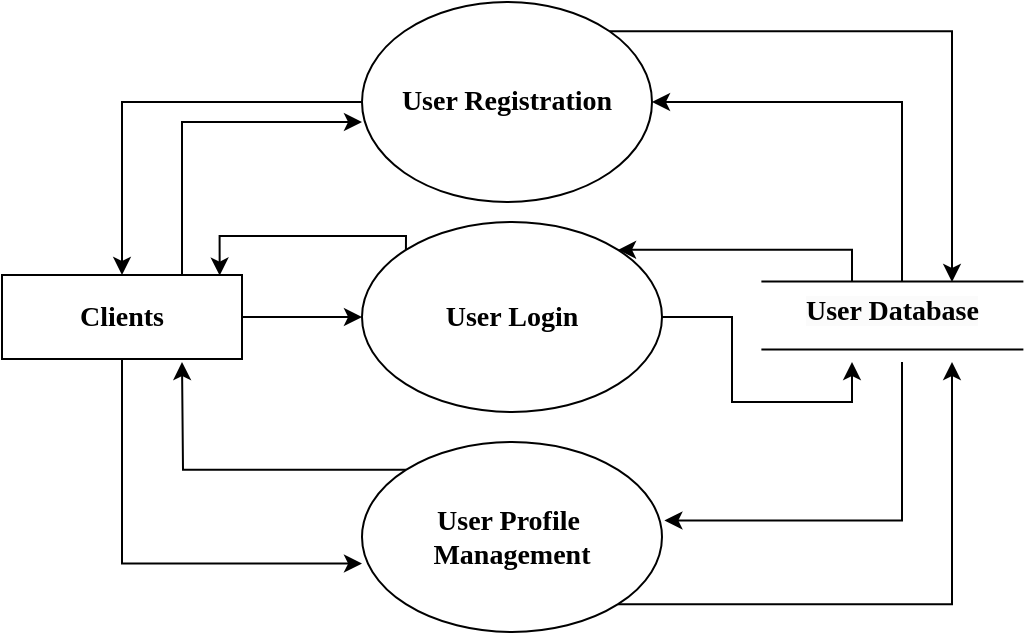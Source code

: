 <mxfile version="26.0.6">
  <diagram name="Page-1" id="oOnUDYet67SNyl4n0U7W">
    <mxGraphModel dx="1050" dy="562" grid="1" gridSize="10" guides="1" tooltips="1" connect="1" arrows="1" fold="1" page="1" pageScale="1" pageWidth="850" pageHeight="1100" math="0" shadow="0">
      <root>
        <mxCell id="0" />
        <mxCell id="1" parent="0" />
        <mxCell id="A64FUQjrGfB-0dtbxXoB-35" style="edgeStyle=orthogonalEdgeStyle;rounded=0;orthogonalLoop=1;jettySize=auto;html=1;entryX=0.5;entryY=0;entryDx=0;entryDy=0;" edge="1" parent="1" source="A64FUQjrGfB-0dtbxXoB-2" target="A64FUQjrGfB-0dtbxXoB-32">
          <mxGeometry relative="1" as="geometry" />
        </mxCell>
        <mxCell id="A64FUQjrGfB-0dtbxXoB-44" style="edgeStyle=orthogonalEdgeStyle;rounded=0;orthogonalLoop=1;jettySize=auto;html=1;exitX=1;exitY=0;exitDx=0;exitDy=0;entryX=0.75;entryY=0;entryDx=0;entryDy=0;" edge="1" parent="1" source="A64FUQjrGfB-0dtbxXoB-2" target="A64FUQjrGfB-0dtbxXoB-34">
          <mxGeometry relative="1" as="geometry" />
        </mxCell>
        <mxCell id="A64FUQjrGfB-0dtbxXoB-2" value="&lt;b style=&quot;font-family: &amp;quot;Times New Roman&amp;quot;; font-size: 14px;&quot;&gt;User Registration&lt;/b&gt;" style="ellipse;whiteSpace=wrap;html=1;" vertex="1" parent="1">
          <mxGeometry x="370" y="150" width="145" height="100" as="geometry" />
        </mxCell>
        <mxCell id="A64FUQjrGfB-0dtbxXoB-41" style="edgeStyle=orthogonalEdgeStyle;rounded=0;orthogonalLoop=1;jettySize=auto;html=1;exitX=0;exitY=0;exitDx=0;exitDy=0;" edge="1" parent="1" source="A64FUQjrGfB-0dtbxXoB-3">
          <mxGeometry relative="1" as="geometry">
            <mxPoint x="280" y="330" as="targetPoint" />
          </mxGeometry>
        </mxCell>
        <mxCell id="A64FUQjrGfB-0dtbxXoB-56" style="edgeStyle=orthogonalEdgeStyle;rounded=0;orthogonalLoop=1;jettySize=auto;html=1;exitX=1;exitY=1;exitDx=0;exitDy=0;entryX=0.75;entryY=1;entryDx=0;entryDy=0;" edge="1" parent="1" source="A64FUQjrGfB-0dtbxXoB-3" target="A64FUQjrGfB-0dtbxXoB-34">
          <mxGeometry relative="1" as="geometry" />
        </mxCell>
        <mxCell id="A64FUQjrGfB-0dtbxXoB-3" value="&lt;b style=&quot;font-family: &amp;quot;Times New Roman&amp;quot;; font-size: 14px;&quot;&gt;User Profile&amp;nbsp;&lt;/b&gt;&lt;div&gt;&lt;b style=&quot;font-family: &amp;quot;Times New Roman&amp;quot;; font-size: 14px;&quot;&gt;Management&lt;/b&gt;&lt;/div&gt;" style="ellipse;whiteSpace=wrap;html=1;" vertex="1" parent="1">
          <mxGeometry x="370" y="370" width="150" height="95" as="geometry" />
        </mxCell>
        <mxCell id="A64FUQjrGfB-0dtbxXoB-53" style="edgeStyle=orthogonalEdgeStyle;rounded=0;orthogonalLoop=1;jettySize=auto;html=1;entryX=0.25;entryY=1;entryDx=0;entryDy=0;" edge="1" parent="1" source="A64FUQjrGfB-0dtbxXoB-4" target="A64FUQjrGfB-0dtbxXoB-34">
          <mxGeometry relative="1" as="geometry">
            <Array as="points">
              <mxPoint x="555" y="308" />
              <mxPoint x="555" y="350" />
              <mxPoint x="615" y="350" />
            </Array>
          </mxGeometry>
        </mxCell>
        <mxCell id="A64FUQjrGfB-0dtbxXoB-4" value="&lt;b style=&quot;font-family: &amp;quot;Times New Roman&amp;quot;; font-size: 14px;&quot;&gt;User Login&lt;/b&gt;" style="ellipse;whiteSpace=wrap;html=1;" vertex="1" parent="1">
          <mxGeometry x="370" y="260" width="150" height="95" as="geometry" />
        </mxCell>
        <mxCell id="A64FUQjrGfB-0dtbxXoB-38" style="edgeStyle=orthogonalEdgeStyle;rounded=0;orthogonalLoop=1;jettySize=auto;html=1;entryX=0;entryY=0.5;entryDx=0;entryDy=0;" edge="1" parent="1" source="A64FUQjrGfB-0dtbxXoB-32" target="A64FUQjrGfB-0dtbxXoB-4">
          <mxGeometry relative="1" as="geometry" />
        </mxCell>
        <mxCell id="A64FUQjrGfB-0dtbxXoB-32" value="&lt;font face=&quot;Times New Roman&quot;&gt;&lt;span style=&quot;font-size: 14px;&quot;&gt;&lt;b&gt;Clients&lt;/b&gt;&lt;/span&gt;&lt;/font&gt;" style="rounded=0;whiteSpace=wrap;html=1;" vertex="1" parent="1">
          <mxGeometry x="190" y="286.5" width="120" height="42" as="geometry" />
        </mxCell>
        <mxCell id="A64FUQjrGfB-0dtbxXoB-33" value="" style="shape=partialRectangle;whiteSpace=wrap;html=1;top=0;bottom=0;fillColor=none;rotation=-90;" vertex="1" parent="1">
          <mxGeometry x="618.25" y="241.75" width="33.88" height="130" as="geometry" />
        </mxCell>
        <mxCell id="A64FUQjrGfB-0dtbxXoB-42" style="edgeStyle=orthogonalEdgeStyle;rounded=0;orthogonalLoop=1;jettySize=auto;html=1;entryX=1;entryY=0.5;entryDx=0;entryDy=0;" edge="1" parent="1" source="A64FUQjrGfB-0dtbxXoB-34" target="A64FUQjrGfB-0dtbxXoB-2">
          <mxGeometry relative="1" as="geometry">
            <Array as="points">
              <mxPoint x="640" y="200" />
            </Array>
          </mxGeometry>
        </mxCell>
        <mxCell id="A64FUQjrGfB-0dtbxXoB-47" style="edgeStyle=orthogonalEdgeStyle;rounded=0;orthogonalLoop=1;jettySize=auto;html=1;exitX=0.25;exitY=0;exitDx=0;exitDy=0;entryX=1;entryY=0;entryDx=0;entryDy=0;" edge="1" parent="1" source="A64FUQjrGfB-0dtbxXoB-34" target="A64FUQjrGfB-0dtbxXoB-4">
          <mxGeometry relative="1" as="geometry">
            <Array as="points">
              <mxPoint x="615" y="274" />
            </Array>
          </mxGeometry>
        </mxCell>
        <mxCell id="A64FUQjrGfB-0dtbxXoB-34" value="&lt;b style=&quot;forced-color-adjust: none; color: rgb(0, 0, 0); font-style: normal; font-variant-ligatures: normal; font-variant-caps: normal; letter-spacing: normal; orphans: 2; text-align: center; text-indent: 0px; text-transform: none; widows: 2; word-spacing: 0px; -webkit-text-stroke-width: 0px; white-space: normal; background-color: rgb(251, 251, 251); text-decoration-thickness: initial; text-decoration-style: initial; text-decoration-color: initial; font-family: &amp;quot;Times New Roman&amp;quot;; font-size: 14px;&quot;&gt;User Database&lt;/b&gt;" style="text;whiteSpace=wrap;html=1;" vertex="1" parent="1">
          <mxGeometry x="590" y="290" width="100" height="40" as="geometry" />
        </mxCell>
        <mxCell id="A64FUQjrGfB-0dtbxXoB-37" style="edgeStyle=orthogonalEdgeStyle;rounded=0;orthogonalLoop=1;jettySize=auto;html=1;exitX=0.75;exitY=0;exitDx=0;exitDy=0;entryX=0;entryY=0.6;entryDx=0;entryDy=0;entryPerimeter=0;" edge="1" parent="1" source="A64FUQjrGfB-0dtbxXoB-32" target="A64FUQjrGfB-0dtbxXoB-2">
          <mxGeometry relative="1" as="geometry" />
        </mxCell>
        <mxCell id="A64FUQjrGfB-0dtbxXoB-39" style="edgeStyle=orthogonalEdgeStyle;rounded=0;orthogonalLoop=1;jettySize=auto;html=1;exitX=0;exitY=0;exitDx=0;exitDy=0;entryX=0.907;entryY=0.007;entryDx=0;entryDy=0;entryPerimeter=0;" edge="1" parent="1" source="A64FUQjrGfB-0dtbxXoB-4" target="A64FUQjrGfB-0dtbxXoB-32">
          <mxGeometry relative="1" as="geometry">
            <Array as="points">
              <mxPoint x="392" y="267" />
              <mxPoint x="299" y="267" />
            </Array>
          </mxGeometry>
        </mxCell>
        <mxCell id="A64FUQjrGfB-0dtbxXoB-40" style="edgeStyle=orthogonalEdgeStyle;rounded=0;orthogonalLoop=1;jettySize=auto;html=1;entryX=0;entryY=0.64;entryDx=0;entryDy=0;entryPerimeter=0;" edge="1" parent="1" source="A64FUQjrGfB-0dtbxXoB-32" target="A64FUQjrGfB-0dtbxXoB-3">
          <mxGeometry relative="1" as="geometry">
            <Array as="points">
              <mxPoint x="250" y="431" />
            </Array>
          </mxGeometry>
        </mxCell>
        <mxCell id="A64FUQjrGfB-0dtbxXoB-54" style="edgeStyle=orthogonalEdgeStyle;rounded=0;orthogonalLoop=1;jettySize=auto;html=1;exitX=0.5;exitY=1;exitDx=0;exitDy=0;entryX=1.008;entryY=0.413;entryDx=0;entryDy=0;entryPerimeter=0;" edge="1" parent="1" source="A64FUQjrGfB-0dtbxXoB-34" target="A64FUQjrGfB-0dtbxXoB-3">
          <mxGeometry relative="1" as="geometry">
            <Array as="points">
              <mxPoint x="640" y="409" />
            </Array>
          </mxGeometry>
        </mxCell>
      </root>
    </mxGraphModel>
  </diagram>
</mxfile>
